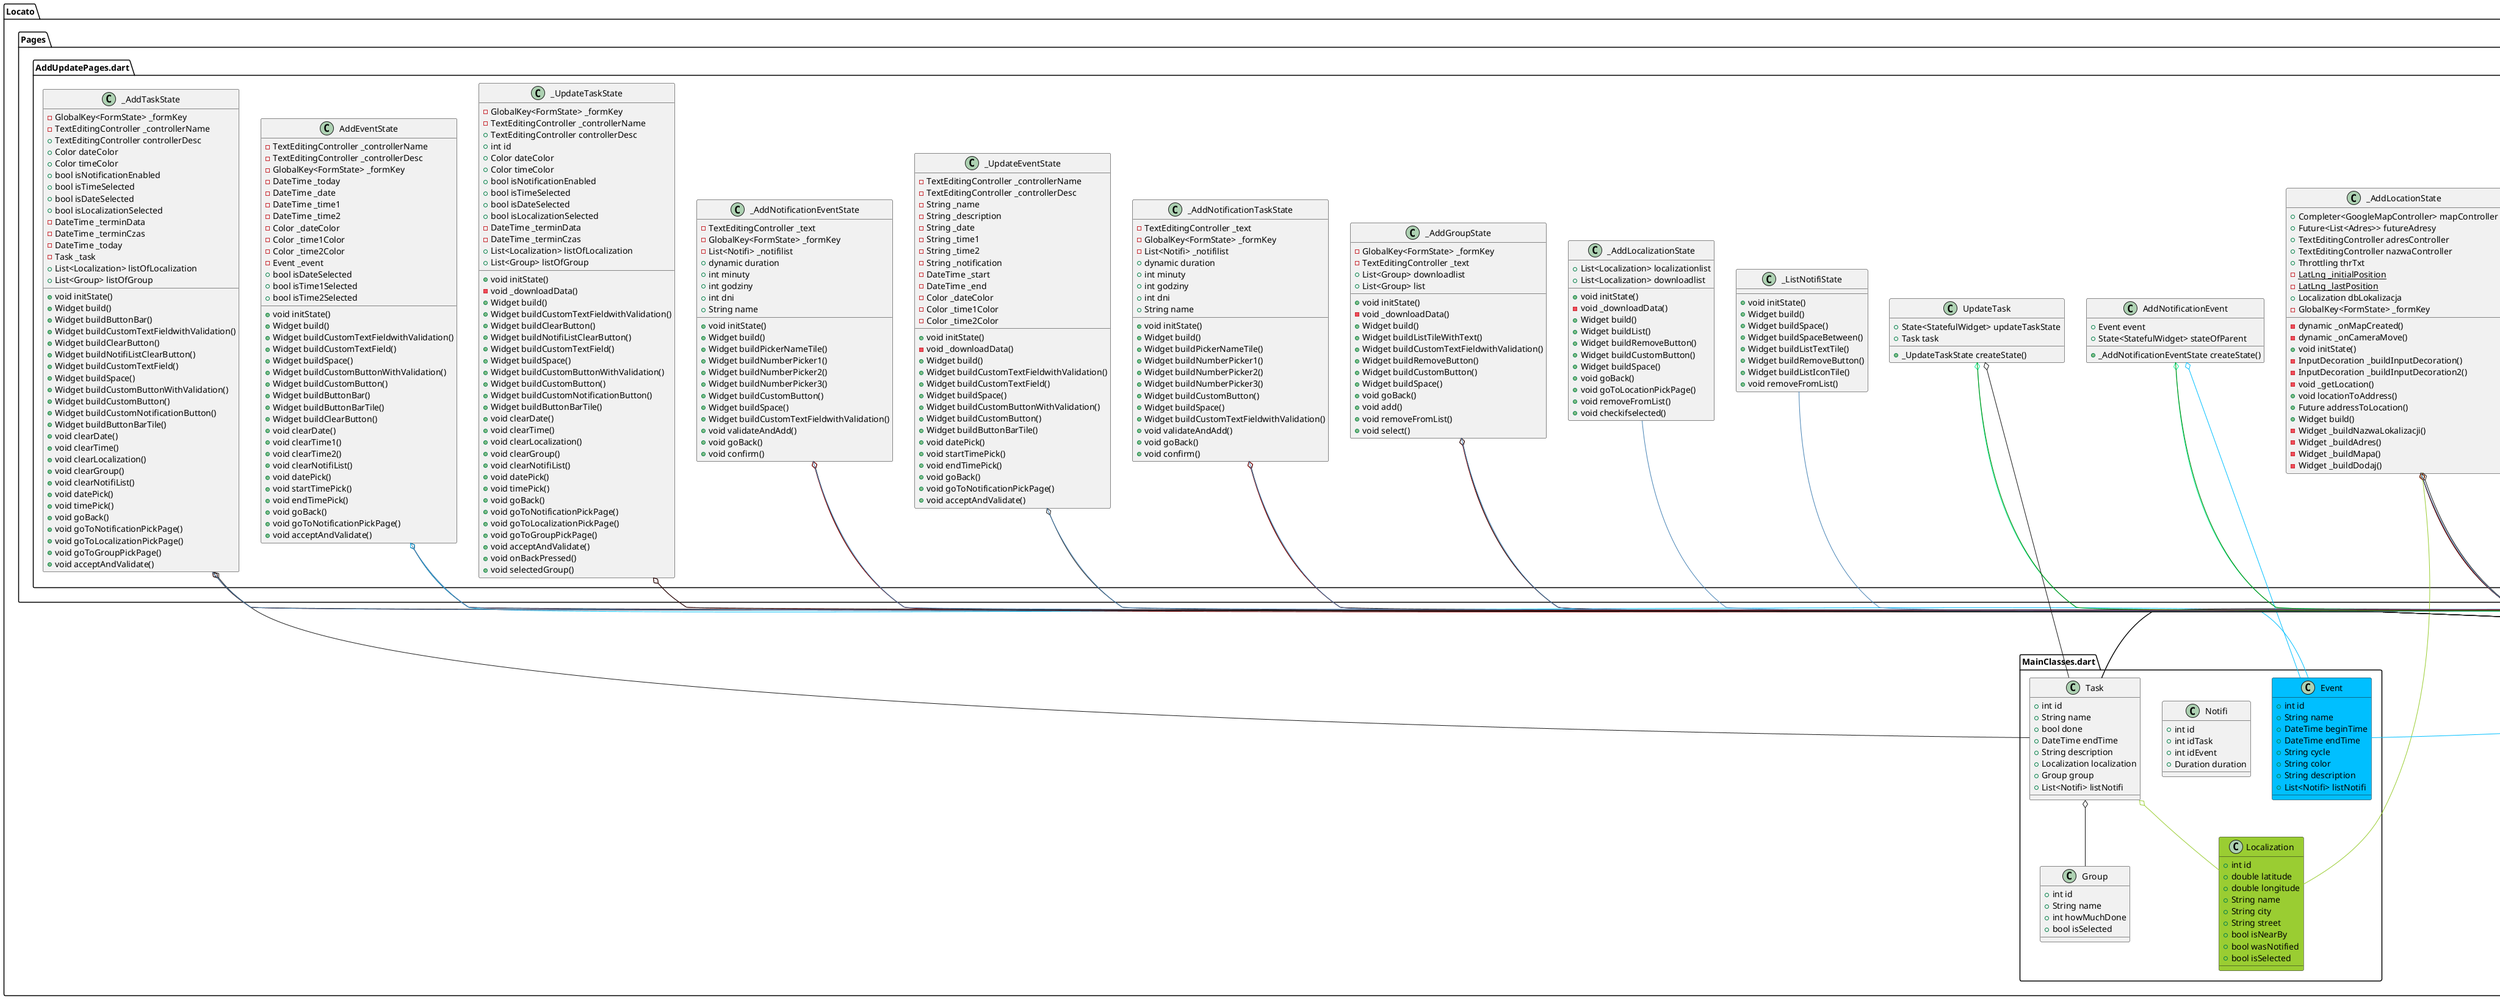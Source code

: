 @startuml
set namespaceSeparator ::

class "flutter::src::widgets::framework.dart::StatefulWidget" #Green
class "flutter::src::widgets::framework.dart::State<StatefulWidget>" #MediumSpringGreen
class "flutter::src::widgets::framework.dart::GlobalKey<FormState>" #DarkRed
class "flutter::src::widgets::framework.dart::State<T>" #SteelBlue
class "flutter::src::widgets::framework.dart::StatelessWidget" #Tomato

class "Locato::MainClasses.dart::Event" #DeepSkyBlue{
  +int id
  +String name
  +DateTime beginTime
  +DateTime endTime
  +String cycle
  +String color
  +String description
  +List<Notifi> listNotifi
}

class "Locato::MainClasses.dart::Group" {
  +int id
  +String name
  +int howMuchDone
  +bool isSelected
}

class "Locato::MainClasses.dart::Localization" #YellowGreen{
  +int id
  +double latitude
  +double longitude
  +String name
  +String city
  +String street
  +bool isNearBy
  +bool wasNotified
  +bool isSelected
}

class "Locato::MainClasses.dart::Notifi" {
  +int id
  +int idTask
  +int idEvent
  +Duration duration
}

class "Locato::MainClasses.dart::Task" {
  +int id
  +String name
  +bool done
  +DateTime endTime
  +String description
  +Localization localization
  +Group group
  +List<Notifi> listNotifi
}

"Locato::MainClasses.dart::Task" o-[#YellowGreen]- "Locato::MainClasses.dart::Localization"
"Locato::MainClasses.dart::Task" o-- "Locato::MainClasses.dart::Group"

class "Locato::Pages::AddUpdatePages.dart::AddEvent" {
  +State<StatefulWidget> addEventState
  +AddEventState createState()
}

"Locato::Pages::AddUpdatePages.dart::AddEvent" o-[#MediumSpringGreen]- "flutter::src::widgets::framework.dart::State<StatefulWidget>"
"flutter::src::widgets::framework.dart::StatefulWidget" <|-[#Green]- "Locato::Pages::AddUpdatePages.dart::AddEvent"

class "Locato::Pages::AddUpdatePages.dart::AddEventState" {
  -TextEditingController _controllerName
  -TextEditingController _controllerDesc
  -GlobalKey<FormState> _formKey
  -DateTime _today
  -DateTime _date
  -DateTime _time1
  -DateTime _time2
  -Color _dateColor
  -Color _time1Color
  -Color _time2Color
  -Event _event
  +bool isDateSelected
  +bool isTime1Selected
  +bool isTime2Selected
  +void initState()
  +Widget build()
  +Widget buildCustomTextFieldwithValidation()
  +Widget buildCustomTextField()
  +Widget buildSpace()
  +Widget buildCustomButtonWithValidation()
  +Widget buildCustomButton()
  +Widget buildButtonBar()
  +Widget buildButtonBarTile()
  +Widget buildClearButton()
  +void clearDate()
  +void clearTime1()
  +void clearTime2()
  +void clearNotifiList()
  +void datePick()
  +void startTimePick()
  +void endTimePick()
  +void goBack()
  +void goToNotificationPickPage()
  +void acceptAndValidate()
}

"Locato::Pages::AddUpdatePages.dart::AddEventState" o-- "flutter::src::widgets::editable_text.dart::TextEditingController"
"Locato::Pages::AddUpdatePages.dart::AddEventState" o-[#DarkRed]- "flutter::src::widgets::framework.dart::GlobalKey<FormState>"
"Locato::Pages::AddUpdatePages.dart::AddEventState" o-right[#DeepSkyBlue]- "Locato::MainClasses.dart::Event"
"flutter::src::widgets::framework.dart::State<T>" <|-[#SteelBlue]- "Locato::Pages::AddUpdatePages.dart::AddEventState"

class "Locato::Pages::AddUpdatePages.dart::AddGroup" {
  +Task task
  +List<Group> listOfGroup
  +State<StatefulWidget> stateOfParent
  +_AddGroupState createState()
}

"Locato::Pages::AddUpdatePages.dart::AddGroup" o-- "Locato::MainClasses.dart::Task"
"Locato::Pages::AddUpdatePages.dart::AddGroup" o-[#MediumSpringGreen]- "flutter::src::widgets::framework.dart::State<StatefulWidget>"
"flutter::src::widgets::framework.dart::StatefulWidget" <|-[#Green]- "Locato::Pages::AddUpdatePages.dart::AddGroup"

class "Locato::Pages::AddUpdatePages.dart::_AddGroupState" {
  -GlobalKey<FormState> _formKey
  -TextEditingController _text
  +List<Group> downloadlist
  +List<Group> list
  +void initState()
  -void _downloadData()
  +Widget build()
  +Widget buildListTileWithText()
  +Widget buildCustomTextFieldwithValidation()
  +Widget buildRemoveButton()
  +Widget buildCustomButton()
  +Widget buildSpace()
  +void goBack()
  +void add()
  +void removeFromList()
  +void select()
}

"Locato::Pages::AddUpdatePages.dart::_AddGroupState" o-[#DarkRed]- "flutter::src::widgets::framework.dart::GlobalKey<FormState>"
"Locato::Pages::AddUpdatePages.dart::_AddGroupState" o-- "flutter::src::widgets::editable_text.dart::TextEditingController"
"flutter::src::widgets::framework.dart::State<T>" <|-[#SteelBlue]- "Locato::Pages::AddUpdatePages.dart::_AddGroupState"

class "Locato::Pages::AddUpdatePages.dart::AddLocalization" {
  +Task task
  +State<StatefulWidget> stateOfParent
  +State<StatefulWidget> addLocalizationState
  +List<Localization> listOfLocal
  +_AddLocalizationState createState()
}

"Locato::Pages::AddUpdatePages.dart::AddLocalization" o-- "Locato::MainClasses.dart::Task"
"Locato::Pages::AddUpdatePages.dart::AddLocalization" o-[#MediumSpringGreen]- "flutter::src::widgets::framework.dart::State<StatefulWidget>"
"flutter::src::widgets::framework.dart::StatefulWidget" <|-[#Green]- "Locato::Pages::AddUpdatePages.dart::AddLocalization"

class "Locato::Pages::AddUpdatePages.dart::_AddLocalizationState" {
  +List<Localization> localizationlist
  +List<Localization> downloadlist
  +void initState()
  -void _downloadData()
  +Widget build()
  +Widget buildList()
  +Widget buildRemoveButton()
  +Widget buildCustomButton()
  +Widget buildSpace()
  +void goBack()
  +void goToLocationPickPage()
  +void removeFromList()
  +void checkifselected()
}

"flutter::src::widgets::framework.dart::State<T>" <|-[#SteelBlue]- "Locato::Pages::AddUpdatePages.dart::_AddLocalizationState"

class "Locato::Pages::AddUpdatePages.dart::Adres" {
  +String ulica
  +String numerDomu
  +String miasto
  +int odleglosc
  +String toString()
}

class "Locato::Pages::AddUpdatePages.dart::AddLocation" {
  +List<Localization> listofLocal
  +State<StatefulWidget> stateOfParent
  +_AddLocationState createState()
}

"Locato::Pages::AddUpdatePages.dart::AddLocation" o-[#MediumSpringGreen]- "flutter::src::widgets::framework.dart::State<StatefulWidget>"
"flutter::src::widgets::framework.dart::StatefulWidget" <|-[#Green]- "Locato::Pages::AddUpdatePages.dart::AddLocation"

class "Locato::Pages::AddUpdatePages.dart::_AddLocationState" {
  +Completer<GoogleMapController> mapController
  +Future<List<Adres>> futureAdresy
  +TextEditingController adresController
  +TextEditingController nazwaController
  +Throttling thrTxt
  {static} -LatLng _initialPosition
  {static} -LatLng _lastPosition
  +Localization dbLokalizacja
  -GlobalKey<FormState> _formKey
  -dynamic _onMapCreated()
  -dynamic _onCameraMove()
  +void initState()
  -InputDecoration _buildInputDecoration()
  -InputDecoration _buildInputDecoration2()
  -void _getLocation()
  +void locationToAddress()
  +Future addressToLocation()
  +Widget build()
  -Widget _buildNazwaLokalizacji()
  -Widget _buildAdres()
  -Widget _buildMapa()
  -Widget _buildDodaj()
}

"Locato::Pages::AddUpdatePages.dart::_AddLocationState" o-- "dart::async::Completer<GoogleMapController>"
"Locato::Pages::AddUpdatePages.dart::_AddLocationState" o-- "flutter::src::widgets::editable_text.dart::TextEditingController"
"Locato::Pages::AddUpdatePages.dart::_AddLocationState" o-- "throttling::src::throttle.dart::Throttling"
"Locato::Pages::AddUpdatePages.dart::_AddLocationState" o-- "google_maps_flutter_platform_interface::src::types::location.dart::LatLng"
"Locato::Pages::AddUpdatePages.dart::_AddLocationState" o-[#YellowGreen]- "Locato::MainClasses.dart::Localization"
"Locato::Pages::AddUpdatePages.dart::_AddLocationState" o-[#DarkRed]- "flutter::src::widgets::framework.dart::GlobalKey<FormState>"
"flutter::src::widgets::framework.dart::State<T>" <|-[#SteelBlue]- "Locato::Pages::AddUpdatePages.dart::_AddLocationState"

class "Locato::Pages::AddUpdatePages.dart::AddNotificationTask" {
  +Task task
  +State<StatefulWidget> stateOfParent
  +_AddNotificationTaskState createState()
}

"Locato::Pages::AddUpdatePages.dart::AddNotificationTask" o-- "Locato::MainClasses.dart::Task"
"Locato::Pages::AddUpdatePages.dart::AddNotificationTask" o-[#MediumSpringGreen]- "flutter::src::widgets::framework.dart::State<StatefulWidget>"
"flutter::src::widgets::framework.dart::StatefulWidget" <|-[#Green]- "Locato::Pages::AddUpdatePages.dart::AddNotificationTask"

class "Locato::Pages::AddUpdatePages.dart::_AddNotificationTaskState" {
  -TextEditingController _text
  -GlobalKey<FormState> _formKey
  -List<Notifi> _notifilist
  +dynamic duration
  +int minuty
  +int godziny
  +int dni
  +String name
  +void initState()
  +Widget build()
  +Widget buildPickerNameTile()
  +Widget buildNumberPicker1()
  +Widget buildNumberPicker2()
  +Widget buildNumberPicker3()
  +Widget buildCustomButton()
  +Widget buildSpace()
  +Widget buildCustomTextFieldwithValidation()
  +void validateAndAdd()
  +void goBack()
  +void confirm()
}

"Locato::Pages::AddUpdatePages.dart::_AddNotificationTaskState" o-- "flutter::src::widgets::editable_text.dart::TextEditingController"
"Locato::Pages::AddUpdatePages.dart::_AddNotificationTaskState" o-[#DarkRed]- "flutter::src::widgets::framework.dart::GlobalKey<FormState>"
"flutter::src::widgets::framework.dart::State<T>" <|-[#SteelBlue]- "Locato::Pages::AddUpdatePages.dart::_AddNotificationTaskState"

class "Locato::Pages::AddUpdatePages.dart::AddNotificationEvent" {
  +Event event
  +State<StatefulWidget> stateOfParent
  +_AddNotificationEventState createState()
}

"Locato::Pages::AddUpdatePages.dart::AddNotificationEvent" o-right[#DeepSkyBlue]- "Locato::MainClasses.dart::Event"
"Locato::Pages::AddUpdatePages.dart::AddNotificationEvent" o-[#MediumSpringGreen]- "flutter::src::widgets::framework.dart::State<StatefulWidget>"
"flutter::src::widgets::framework.dart::StatefulWidget" <|-[#Green]- "Locato::Pages::AddUpdatePages.dart::AddNotificationEvent"

class "Locato::Pages::AddUpdatePages.dart::_AddNotificationEventState" {
  -TextEditingController _text
  -GlobalKey<FormState> _formKey
  -List<Notifi> _notifilist
  +dynamic duration
  +int minuty
  +int godziny
  +int dni
  +String name
  +void initState()
  +Widget build()
  +Widget buildPickerNameTile()
  +Widget buildNumberPicker1()
  +Widget buildNumberPicker2()
  +Widget buildNumberPicker3()
  +Widget buildCustomButton()
  +Widget buildSpace()
  +Widget buildCustomTextFieldwithValidation()
  +void validateAndAdd()
  +void goBack()
  +void confirm()
}

"Locato::Pages::AddUpdatePages.dart::_AddNotificationEventState" o-- "flutter::src::widgets::editable_text.dart::TextEditingController"
"Locato::Pages::AddUpdatePages.dart::_AddNotificationEventState" o-[#DarkRed]- "flutter::src::widgets::framework.dart::GlobalKey<FormState>"
"flutter::src::widgets::framework.dart::State<T>" <|-[#SteelBlue]- "Locato::Pages::AddUpdatePages.dart::_AddNotificationEventState"

class "Locato::Pages::AddUpdatePages.dart::AddTask" {
  +_AddTaskState createState()
}

"flutter::src::widgets::framework.dart::StatefulWidget" <|-[#Green]- "Locato::Pages::AddUpdatePages.dart::AddTask"

class "Locato::Pages::AddUpdatePages.dart::_AddTaskState" {
  -GlobalKey<FormState> _formKey
  -TextEditingController _controllerName
  +TextEditingController controllerDesc
  +Color dateColor
  +Color timeColor
  +bool isNotificationEnabled
  +bool isTimeSelected
  +bool isDateSelected
  +bool isLocalizationSelected
  -DateTime _terminData
  -DateTime _terminCzas
  -DateTime _today
  -Task _task
  +List<Localization> listOfLocalization
  +List<Group> listOfGroup
  +void initState()
  +Widget build()
  +Widget buildButtonBar()
  +Widget buildCustomTextFieldwithValidation()
  +Widget buildClearButton()
  +Widget buildNotifiListClearButton()
  +Widget buildCustomTextField()
  +Widget buildSpace()
  +Widget buildCustomButtonWithValidation()
  +Widget buildCustomButton()
  +Widget buildCustomNotificationButton()
  +Widget buildButtonBarTile()
  +void clearDate()
  +void clearTime()
  +void clearLocalization()
  +void clearGroup()
  +void clearNotifiList()
  +void datePick()
  +void timePick()
  +void goBack()
  +void goToNotificationPickPage()
  +void goToLocalizationPickPage()
  +void goToGroupPickPage()
  +void acceptAndValidate()
}

"Locato::Pages::AddUpdatePages.dart::_AddTaskState" o-[#DarkRed]- "flutter::src::widgets::framework.dart::GlobalKey<FormState>"
"Locato::Pages::AddUpdatePages.dart::_AddTaskState" o-- "flutter::src::widgets::editable_text.dart::TextEditingController"
"Locato::Pages::AddUpdatePages.dart::_AddTaskState" o-- "Locato::MainClasses.dart::Task"
"flutter::src::widgets::framework.dart::State<T>" <|-[#SteelBlue]- "Locato::Pages::AddUpdatePages.dart::_AddTaskState"

class "Locato::Pages::AddUpdatePages.dart::ListNotifi" {
  +List<Notifi> lista
  +_ListNotifiState createState()
}

"flutter::src::widgets::framework.dart::StatefulWidget" <|-[#Green]- "Locato::Pages::AddUpdatePages.dart::ListNotifi"

class "Locato::Pages::AddUpdatePages.dart::_ListNotifiState" {
  +void initState()
  +Widget build()
  +Widget buildSpace()
  +Widget buildSpaceBetween()
  +Widget buildListTextTile()
  +Widget buildRemoveButton()
  +Widget buildListIconTile()
  +void removeFromList()
}

"flutter::src::widgets::framework.dart::State<T>" <|-[#SteelBlue]- "Locato::Pages::AddUpdatePages.dart::_ListNotifiState"

class "Locato::Pages::AddUpdatePages.dart::UpdateEvent" {
  +Event event
  +State<StatefulWidget> updateEventState
  +_UpdateEventState createState()
}

"Locato::Pages::AddUpdatePages.dart::UpdateEvent" o-right[#DeepSkyBlue]- "Locato::MainClasses.dart::Event"
"Locato::Pages::AddUpdatePages.dart::UpdateEvent" o-[#MediumSpringGreen]- "flutter::src::widgets::framework.dart::State<StatefulWidget>"
"flutter::src::widgets::framework.dart::StatefulWidget" <|-[#Green]- "Locato::Pages::AddUpdatePages.dart::UpdateEvent"

class "Locato::Pages::AddUpdatePages.dart::_UpdateEventState" {
  -TextEditingController _controllerName
  -TextEditingController _controllerDesc
  -String _name
  -String _description
  -String _date
  -String _time1
  -String _time2
  -String _notification
  -DateTime _start
  -DateTime _end
  -Color _dateColor
  -Color _time1Color
  -Color _time2Color
  +void initState()
  -void _downloadData()
  +Widget build()
  +Widget buildCustomTextFieldwithValidation()
  +Widget buildCustomTextField()
  +Widget buildSpace()
  +Widget buildCustomButtonWithValidation()
  +Widget buildCustomButton()
  +Widget buildButtonBarTile()
  +void datePick()
  +void startTimePick()
  +void endTimePick()
  +void goBack()
  +void goToNotificationPickPage()
  +void acceptAndValidate()
}

"Locato::Pages::AddUpdatePages.dart::_UpdateEventState" o-- "flutter::src::widgets::editable_text.dart::TextEditingController"

"flutter::src::widgets::framework.dart::State<T>" <|-[#SteelBlue]- "Locato::Pages::AddUpdatePages.dart::_UpdateEventState"

class "Locato::Pages::AddUpdatePages.dart::UpdateTask" {
  +State<StatefulWidget> updateTaskState
  +Task task
  +_UpdateTaskState createState()
}

"Locato::Pages::AddUpdatePages.dart::UpdateTask" o-[#MediumSpringGreen]- "flutter::src::widgets::framework.dart::State<StatefulWidget>"
"Locato::Pages::AddUpdatePages.dart::UpdateTask" o-- "Locato::MainClasses.dart::Task"
"flutter::src::widgets::framework.dart::StatefulWidget" <|-[#Green]- "Locato::Pages::AddUpdatePages.dart::UpdateTask"

class "Locato::Pages::AddUpdatePages.dart::_UpdateTaskState" {
  -GlobalKey<FormState> _formKey
  -TextEditingController _controllerName
  +TextEditingController controllerDesc
  +int id
  +Color dateColor
  +Color timeColor
  +bool isNotificationEnabled
  +bool isTimeSelected
  +bool isDateSelected
  +bool isLocalizationSelected
  -DateTime _terminData
  -DateTime _terminCzas
  +List<Localization> listOfLocalization
  +List<Group> listOfGroup
  +void initState()
  -void _downloadData()
  +Widget build()
  +Widget buildCustomTextFieldwithValidation()
  +Widget buildClearButton()
  +Widget buildNotifiListClearButton()
  +Widget buildCustomTextField()
  +Widget buildSpace()
  +Widget buildCustomButtonWithValidation()
  +Widget buildCustomButton()
  +Widget buildCustomNotificationButton()
  +Widget buildButtonBarTile()
  +void clearDate()
  +void clearTime()
  +void clearLocalization()
  +void clearGroup()
  +void clearNotifiList()
  +void datePick()
  +void timePick()
  +void goBack()
  +void goToNotificationPickPage()
  +void goToLocalizationPickPage()
  +void goToGroupPickPage()
  +void acceptAndValidate()
  +void onBackPressed()
  +void selectedGroup()
}

"Locato::Pages::AddUpdatePages.dart::_UpdateTaskState" o-[#DarkRed]- "flutter::src::widgets::framework.dart::GlobalKey<FormState>"
"Locato::Pages::AddUpdatePages.dart::_UpdateTaskState" o-- "flutter::src::widgets::editable_text.dart::TextEditingController"




@enduml